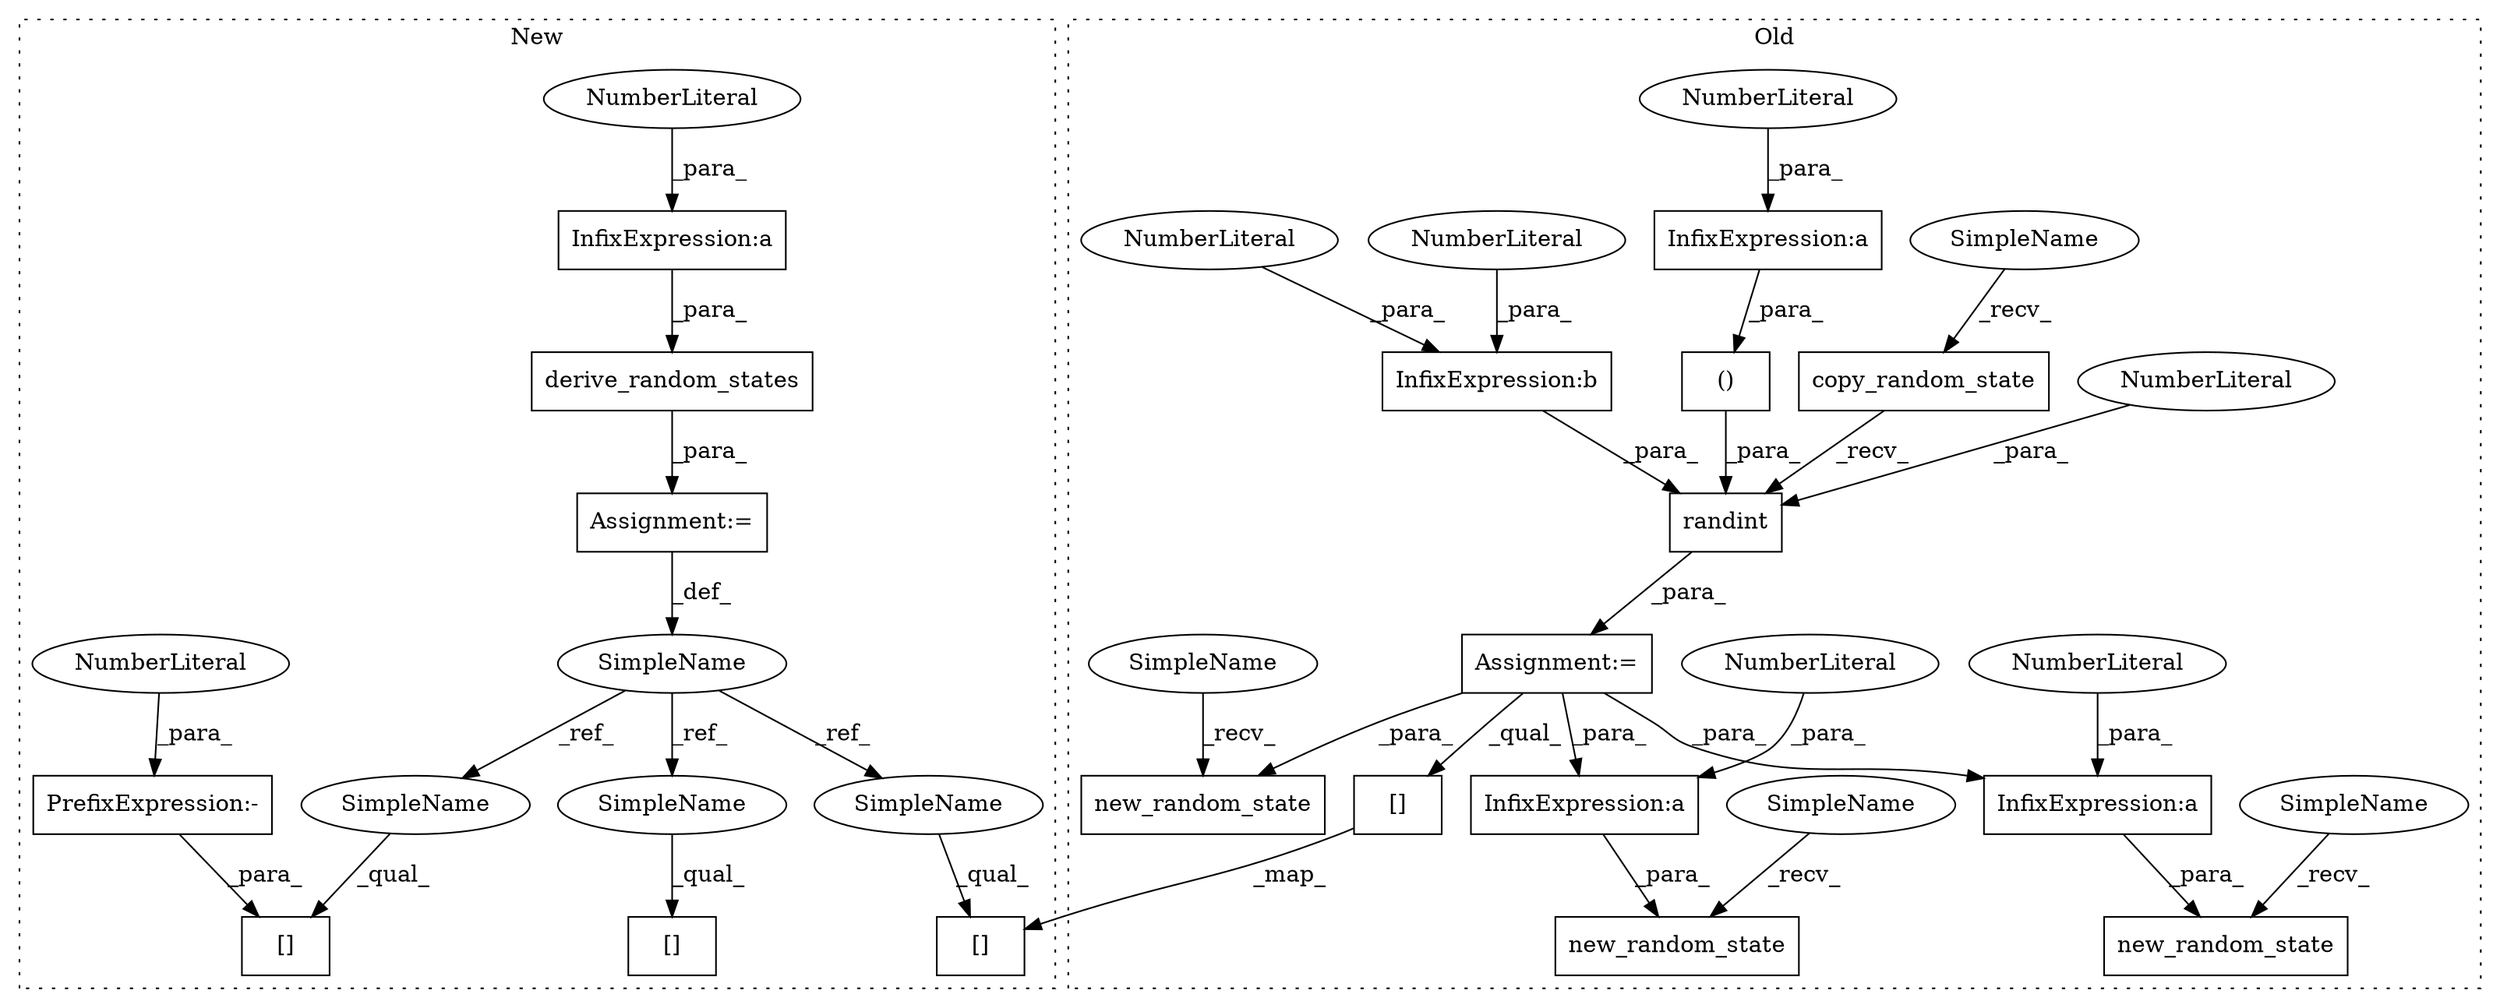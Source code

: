 digraph G {
subgraph cluster0 {
1 [label="copy_random_state" a="32" s="64769,64799" l="18,1" shape="box"];
3 [label="new_random_state" a="32" s="65424,65458" l="17,1" shape="box"];
4 [label="InfixExpression:a" a="27" s="65332" l="3" shape="box"];
5 [label="new_random_state" a="32" s="65306,65340" l="17,1" shape="box"];
6 [label="InfixExpression:a" a="27" s="64974" l="3" shape="box"];
7 [label="new_random_state" a="32" s="64948,64982" l="17,1" shape="box"];
10 [label="[]" a="2" s="65441,65449" l="6,1" shape="box"];
11 [label="InfixExpression:a" a="27" s="64857" l="3" shape="box"];
12 [label="()" a="106" s="64823" l="39" shape="box"];
13 [label="NumberLiteral" a="34" s="64977" l="5" shape="ellipse"];
14 [label="NumberLiteral" a="34" s="65335" l="5" shape="ellipse"];
15 [label="NumberLiteral" a="34" s="64860" l="1" shape="ellipse"];
18 [label="InfixExpression:b" a="27" s="64813" l="3" shape="box"];
19 [label="NumberLiteral" a="34" s="64811" l="2" shape="ellipse"];
20 [label="NumberLiteral" a="34" s="64816" l="1" shape="ellipse"];
21 [label="randint" a="32" s="64801,64862" l="8,2" shape="box"];
22 [label="NumberLiteral" a="34" s="64809" l="1" shape="ellipse"];
28 [label="Assignment:=" a="7" s="64761" l="1" shape="box"];
32 [label="SimpleName" a="42" s="65417" l="6" shape="ellipse"];
33 [label="SimpleName" a="42" s="65299" l="6" shape="ellipse"];
34 [label="SimpleName" a="42" s="64941" l="6" shape="ellipse"];
35 [label="SimpleName" a="42" s="64762" l="6" shape="ellipse"];
label = "Old";
style="dotted";
}
subgraph cluster1 {
2 [label="[]" a="2" s="65352,65358" l="4,1" shape="box"];
8 [label="InfixExpression:a" a="27" s="65185" l="3" shape="box"];
9 [label="[]" a="2" s="65603,65609" l="4,1" shape="box"];
16 [label="NumberLiteral" a="34" s="65188" l="1" shape="ellipse"];
17 [label="[]" a="2" s="65629,65652" l="4,1" shape="box"];
23 [label="derive_random_states" a="32" s="65142,65189" l="21,1" shape="box"];
24 [label="SimpleName" a="42" s="65131" l="3" shape="ellipse"];
25 [label="PrefixExpression:-" a="38" s="65356" l="1" shape="box"];
26 [label="NumberLiteral" a="34" s="65357" l="1" shape="ellipse"];
27 [label="Assignment:=" a="7" s="65134" l="1" shape="box"];
29 [label="SimpleName" a="42" s="65629" l="3" shape="ellipse"];
30 [label="SimpleName" a="42" s="65603" l="3" shape="ellipse"];
31 [label="SimpleName" a="42" s="65352" l="3" shape="ellipse"];
label = "New";
style="dotted";
}
1 -> 21 [label="_recv_"];
4 -> 5 [label="_para_"];
6 -> 7 [label="_para_"];
8 -> 23 [label="_para_"];
10 -> 9 [label="_map_"];
11 -> 12 [label="_para_"];
12 -> 21 [label="_para_"];
13 -> 6 [label="_para_"];
14 -> 4 [label="_para_"];
15 -> 11 [label="_para_"];
16 -> 8 [label="_para_"];
18 -> 21 [label="_para_"];
19 -> 18 [label="_para_"];
20 -> 18 [label="_para_"];
21 -> 28 [label="_para_"];
22 -> 21 [label="_para_"];
23 -> 27 [label="_para_"];
24 -> 29 [label="_ref_"];
24 -> 31 [label="_ref_"];
24 -> 30 [label="_ref_"];
25 -> 2 [label="_para_"];
26 -> 25 [label="_para_"];
27 -> 24 [label="_def_"];
28 -> 3 [label="_para_"];
28 -> 10 [label="_qual_"];
28 -> 6 [label="_para_"];
28 -> 4 [label="_para_"];
29 -> 17 [label="_qual_"];
30 -> 9 [label="_qual_"];
31 -> 2 [label="_qual_"];
32 -> 3 [label="_recv_"];
33 -> 5 [label="_recv_"];
34 -> 7 [label="_recv_"];
35 -> 1 [label="_recv_"];
}